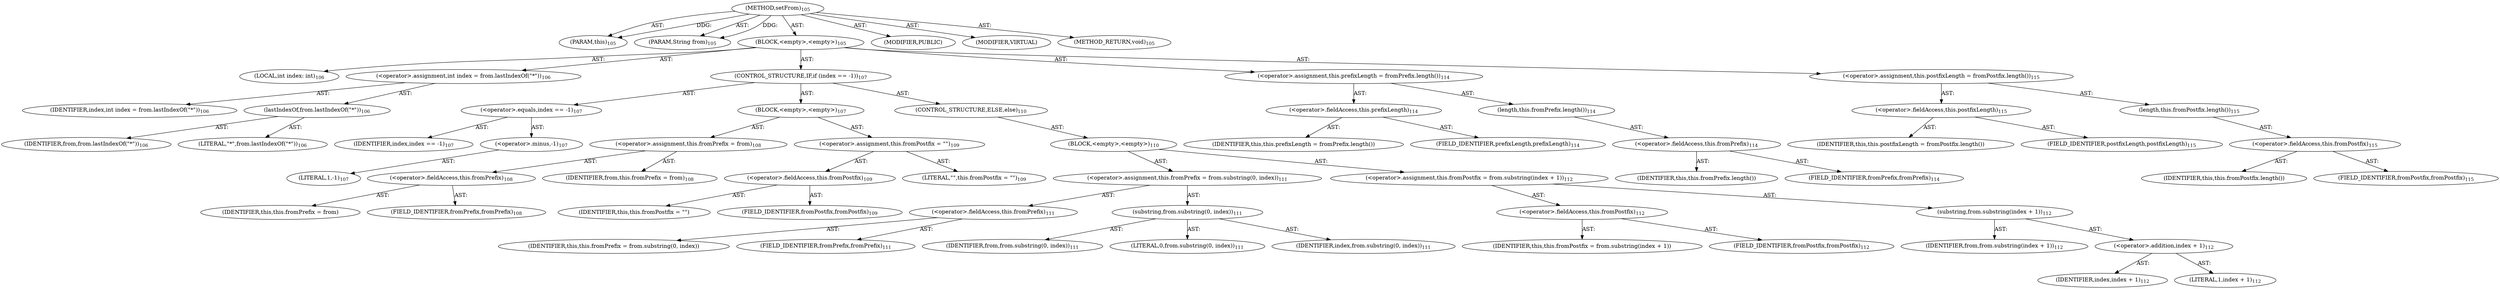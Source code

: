 digraph "setFrom" {  
"111669149696" [label = <(METHOD,setFrom)<SUB>105</SUB>> ]
"115964116993" [label = <(PARAM,this)<SUB>105</SUB>> ]
"115964116994" [label = <(PARAM,String from)<SUB>105</SUB>> ]
"25769803776" [label = <(BLOCK,&lt;empty&gt;,&lt;empty&gt;)<SUB>105</SUB>> ]
"94489280512" [label = <(LOCAL,int index: int)<SUB>106</SUB>> ]
"30064771072" [label = <(&lt;operator&gt;.assignment,int index = from.lastIndexOf(&quot;*&quot;))<SUB>106</SUB>> ]
"68719476737" [label = <(IDENTIFIER,index,int index = from.lastIndexOf(&quot;*&quot;))<SUB>106</SUB>> ]
"30064771073" [label = <(lastIndexOf,from.lastIndexOf(&quot;*&quot;))<SUB>106</SUB>> ]
"68719476738" [label = <(IDENTIFIER,from,from.lastIndexOf(&quot;*&quot;))<SUB>106</SUB>> ]
"90194313216" [label = <(LITERAL,&quot;*&quot;,from.lastIndexOf(&quot;*&quot;))<SUB>106</SUB>> ]
"47244640256" [label = <(CONTROL_STRUCTURE,IF,if (index == -1))<SUB>107</SUB>> ]
"30064771074" [label = <(&lt;operator&gt;.equals,index == -1)<SUB>107</SUB>> ]
"68719476739" [label = <(IDENTIFIER,index,index == -1)<SUB>107</SUB>> ]
"30064771075" [label = <(&lt;operator&gt;.minus,-1)<SUB>107</SUB>> ]
"90194313217" [label = <(LITERAL,1,-1)<SUB>107</SUB>> ]
"25769803777" [label = <(BLOCK,&lt;empty&gt;,&lt;empty&gt;)<SUB>107</SUB>> ]
"30064771076" [label = <(&lt;operator&gt;.assignment,this.fromPrefix = from)<SUB>108</SUB>> ]
"30064771077" [label = <(&lt;operator&gt;.fieldAccess,this.fromPrefix)<SUB>108</SUB>> ]
"68719476740" [label = <(IDENTIFIER,this,this.fromPrefix = from)> ]
"55834574848" [label = <(FIELD_IDENTIFIER,fromPrefix,fromPrefix)<SUB>108</SUB>> ]
"68719476741" [label = <(IDENTIFIER,from,this.fromPrefix = from)<SUB>108</SUB>> ]
"30064771078" [label = <(&lt;operator&gt;.assignment,this.fromPostfix = &quot;&quot;)<SUB>109</SUB>> ]
"30064771079" [label = <(&lt;operator&gt;.fieldAccess,this.fromPostfix)<SUB>109</SUB>> ]
"68719476742" [label = <(IDENTIFIER,this,this.fromPostfix = &quot;&quot;)> ]
"55834574849" [label = <(FIELD_IDENTIFIER,fromPostfix,fromPostfix)<SUB>109</SUB>> ]
"90194313218" [label = <(LITERAL,&quot;&quot;,this.fromPostfix = &quot;&quot;)<SUB>109</SUB>> ]
"47244640257" [label = <(CONTROL_STRUCTURE,ELSE,else)<SUB>110</SUB>> ]
"25769803778" [label = <(BLOCK,&lt;empty&gt;,&lt;empty&gt;)<SUB>110</SUB>> ]
"30064771080" [label = <(&lt;operator&gt;.assignment,this.fromPrefix = from.substring(0, index))<SUB>111</SUB>> ]
"30064771081" [label = <(&lt;operator&gt;.fieldAccess,this.fromPrefix)<SUB>111</SUB>> ]
"68719476743" [label = <(IDENTIFIER,this,this.fromPrefix = from.substring(0, index))> ]
"55834574850" [label = <(FIELD_IDENTIFIER,fromPrefix,fromPrefix)<SUB>111</SUB>> ]
"30064771082" [label = <(substring,from.substring(0, index))<SUB>111</SUB>> ]
"68719476744" [label = <(IDENTIFIER,from,from.substring(0, index))<SUB>111</SUB>> ]
"90194313219" [label = <(LITERAL,0,from.substring(0, index))<SUB>111</SUB>> ]
"68719476745" [label = <(IDENTIFIER,index,from.substring(0, index))<SUB>111</SUB>> ]
"30064771083" [label = <(&lt;operator&gt;.assignment,this.fromPostfix = from.substring(index + 1))<SUB>112</SUB>> ]
"30064771084" [label = <(&lt;operator&gt;.fieldAccess,this.fromPostfix)<SUB>112</SUB>> ]
"68719476746" [label = <(IDENTIFIER,this,this.fromPostfix = from.substring(index + 1))> ]
"55834574851" [label = <(FIELD_IDENTIFIER,fromPostfix,fromPostfix)<SUB>112</SUB>> ]
"30064771085" [label = <(substring,from.substring(index + 1))<SUB>112</SUB>> ]
"68719476747" [label = <(IDENTIFIER,from,from.substring(index + 1))<SUB>112</SUB>> ]
"30064771086" [label = <(&lt;operator&gt;.addition,index + 1)<SUB>112</SUB>> ]
"68719476748" [label = <(IDENTIFIER,index,index + 1)<SUB>112</SUB>> ]
"90194313220" [label = <(LITERAL,1,index + 1)<SUB>112</SUB>> ]
"30064771087" [label = <(&lt;operator&gt;.assignment,this.prefixLength = fromPrefix.length())<SUB>114</SUB>> ]
"30064771088" [label = <(&lt;operator&gt;.fieldAccess,this.prefixLength)<SUB>114</SUB>> ]
"68719476749" [label = <(IDENTIFIER,this,this.prefixLength = fromPrefix.length())> ]
"55834574852" [label = <(FIELD_IDENTIFIER,prefixLength,prefixLength)<SUB>114</SUB>> ]
"30064771089" [label = <(length,this.fromPrefix.length())<SUB>114</SUB>> ]
"30064771090" [label = <(&lt;operator&gt;.fieldAccess,this.fromPrefix)<SUB>114</SUB>> ]
"68719476750" [label = <(IDENTIFIER,this,this.fromPrefix.length())> ]
"55834574853" [label = <(FIELD_IDENTIFIER,fromPrefix,fromPrefix)<SUB>114</SUB>> ]
"30064771091" [label = <(&lt;operator&gt;.assignment,this.postfixLength = fromPostfix.length())<SUB>115</SUB>> ]
"30064771092" [label = <(&lt;operator&gt;.fieldAccess,this.postfixLength)<SUB>115</SUB>> ]
"68719476751" [label = <(IDENTIFIER,this,this.postfixLength = fromPostfix.length())> ]
"55834574854" [label = <(FIELD_IDENTIFIER,postfixLength,postfixLength)<SUB>115</SUB>> ]
"30064771093" [label = <(length,this.fromPostfix.length())<SUB>115</SUB>> ]
"30064771094" [label = <(&lt;operator&gt;.fieldAccess,this.fromPostfix)<SUB>115</SUB>> ]
"68719476752" [label = <(IDENTIFIER,this,this.fromPostfix.length())> ]
"55834574855" [label = <(FIELD_IDENTIFIER,fromPostfix,fromPostfix)<SUB>115</SUB>> ]
"133143986182" [label = <(MODIFIER,PUBLIC)> ]
"133143986183" [label = <(MODIFIER,VIRTUAL)> ]
"128849018880" [label = <(METHOD_RETURN,void)<SUB>105</SUB>> ]
  "111669149696" -> "115964116993"  [ label = "AST: "] 
  "111669149696" -> "115964116994"  [ label = "AST: "] 
  "111669149696" -> "25769803776"  [ label = "AST: "] 
  "111669149696" -> "133143986182"  [ label = "AST: "] 
  "111669149696" -> "133143986183"  [ label = "AST: "] 
  "111669149696" -> "128849018880"  [ label = "AST: "] 
  "25769803776" -> "94489280512"  [ label = "AST: "] 
  "25769803776" -> "30064771072"  [ label = "AST: "] 
  "25769803776" -> "47244640256"  [ label = "AST: "] 
  "25769803776" -> "30064771087"  [ label = "AST: "] 
  "25769803776" -> "30064771091"  [ label = "AST: "] 
  "30064771072" -> "68719476737"  [ label = "AST: "] 
  "30064771072" -> "30064771073"  [ label = "AST: "] 
  "30064771073" -> "68719476738"  [ label = "AST: "] 
  "30064771073" -> "90194313216"  [ label = "AST: "] 
  "47244640256" -> "30064771074"  [ label = "AST: "] 
  "47244640256" -> "25769803777"  [ label = "AST: "] 
  "47244640256" -> "47244640257"  [ label = "AST: "] 
  "30064771074" -> "68719476739"  [ label = "AST: "] 
  "30064771074" -> "30064771075"  [ label = "AST: "] 
  "30064771075" -> "90194313217"  [ label = "AST: "] 
  "25769803777" -> "30064771076"  [ label = "AST: "] 
  "25769803777" -> "30064771078"  [ label = "AST: "] 
  "30064771076" -> "30064771077"  [ label = "AST: "] 
  "30064771076" -> "68719476741"  [ label = "AST: "] 
  "30064771077" -> "68719476740"  [ label = "AST: "] 
  "30064771077" -> "55834574848"  [ label = "AST: "] 
  "30064771078" -> "30064771079"  [ label = "AST: "] 
  "30064771078" -> "90194313218"  [ label = "AST: "] 
  "30064771079" -> "68719476742"  [ label = "AST: "] 
  "30064771079" -> "55834574849"  [ label = "AST: "] 
  "47244640257" -> "25769803778"  [ label = "AST: "] 
  "25769803778" -> "30064771080"  [ label = "AST: "] 
  "25769803778" -> "30064771083"  [ label = "AST: "] 
  "30064771080" -> "30064771081"  [ label = "AST: "] 
  "30064771080" -> "30064771082"  [ label = "AST: "] 
  "30064771081" -> "68719476743"  [ label = "AST: "] 
  "30064771081" -> "55834574850"  [ label = "AST: "] 
  "30064771082" -> "68719476744"  [ label = "AST: "] 
  "30064771082" -> "90194313219"  [ label = "AST: "] 
  "30064771082" -> "68719476745"  [ label = "AST: "] 
  "30064771083" -> "30064771084"  [ label = "AST: "] 
  "30064771083" -> "30064771085"  [ label = "AST: "] 
  "30064771084" -> "68719476746"  [ label = "AST: "] 
  "30064771084" -> "55834574851"  [ label = "AST: "] 
  "30064771085" -> "68719476747"  [ label = "AST: "] 
  "30064771085" -> "30064771086"  [ label = "AST: "] 
  "30064771086" -> "68719476748"  [ label = "AST: "] 
  "30064771086" -> "90194313220"  [ label = "AST: "] 
  "30064771087" -> "30064771088"  [ label = "AST: "] 
  "30064771087" -> "30064771089"  [ label = "AST: "] 
  "30064771088" -> "68719476749"  [ label = "AST: "] 
  "30064771088" -> "55834574852"  [ label = "AST: "] 
  "30064771089" -> "30064771090"  [ label = "AST: "] 
  "30064771090" -> "68719476750"  [ label = "AST: "] 
  "30064771090" -> "55834574853"  [ label = "AST: "] 
  "30064771091" -> "30064771092"  [ label = "AST: "] 
  "30064771091" -> "30064771093"  [ label = "AST: "] 
  "30064771092" -> "68719476751"  [ label = "AST: "] 
  "30064771092" -> "55834574854"  [ label = "AST: "] 
  "30064771093" -> "30064771094"  [ label = "AST: "] 
  "30064771094" -> "68719476752"  [ label = "AST: "] 
  "30064771094" -> "55834574855"  [ label = "AST: "] 
  "111669149696" -> "115964116993"  [ label = "DDG: "] 
  "111669149696" -> "115964116994"  [ label = "DDG: "] 
}
